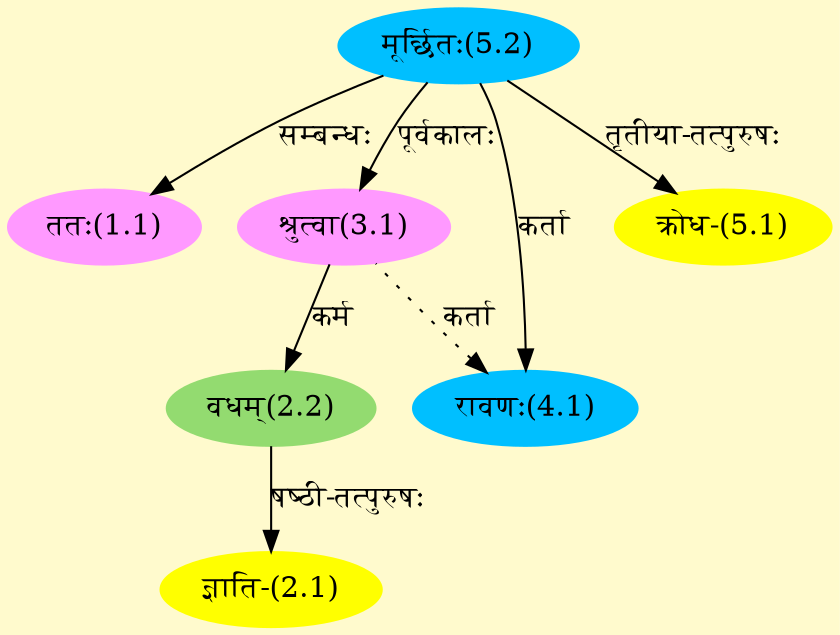 digraph G{
rankdir=BT;
 compound=true;
 bgcolor="lemonchiffon1";
Node1_1 [style=filled, color="#FF99FF" label = "ततः(1.1)"]
Node5_2 [style=filled, color="#00BFFF" label = "मूर्छितः(5.2)"]
Node2_1 [style=filled, color="#FFFF00" label = "ज्ञाति-(2.1)"]
Node2_2 [style=filled, color="#93DB70" label = "वधम्(2.2)"]
Node3_1 [style=filled, color="#FF99FF" label = "श्रुत्वा(3.1)"]
Node4_1 [style=filled, color="#00BFFF" label = "रावणः(4.1)"]
Node5_1 [style=filled, color="#FFFF00" label = "क्रोध-(5.1)"]
/* Start of Relations section */

Node1_1 -> Node5_2 [  label="सम्बन्धः"  dir="back" ]
Node2_1 -> Node2_2 [  label="षष्ठी-तत्पुरुषः"  dir="back" ]
Node2_2 -> Node3_1 [  label="कर्म"  dir="back" ]
Node3_1 -> Node5_2 [  label="पूर्वकालः"  dir="back" ]
Node4_1 -> Node5_2 [  label="कर्ता"  dir="back" ]
Node4_1 -> Node3_1 [ style=dotted label="कर्ता"  dir="back" ]
Node5_1 -> Node5_2 [  label="तृतीया-तत्पुरुषः"  dir="back" ]
}
